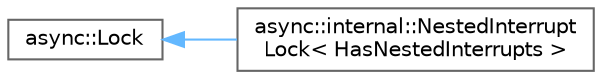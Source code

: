 digraph "Graphical Class Hierarchy"
{
 // LATEX_PDF_SIZE
  bgcolor="transparent";
  edge [fontname=Helvetica,fontsize=10,labelfontname=Helvetica,labelfontsize=10];
  node [fontname=Helvetica,fontsize=10,shape=box,height=0.2,width=0.4];
  rankdir="LR";
  Node0 [id="Node000000",label="async::Lock",height=0.2,width=0.4,color="grey40", fillcolor="white", style="filled",URL="$d5/da1/classasync_1_1Lock.html",tooltip=" "];
  Node0 -> Node1 [id="edge10_Node000000_Node000001",dir="back",color="steelblue1",style="solid",tooltip=" "];
  Node1 [id="Node000001",label="async::internal::NestedInterrupt\lLock\< HasNestedInterrupts \>",height=0.2,width=0.4,color="grey40", fillcolor="white", style="filled",URL="$d9/d90/classasync_1_1internal_1_1NestedInterruptLock.html",tooltip=" "];
}
